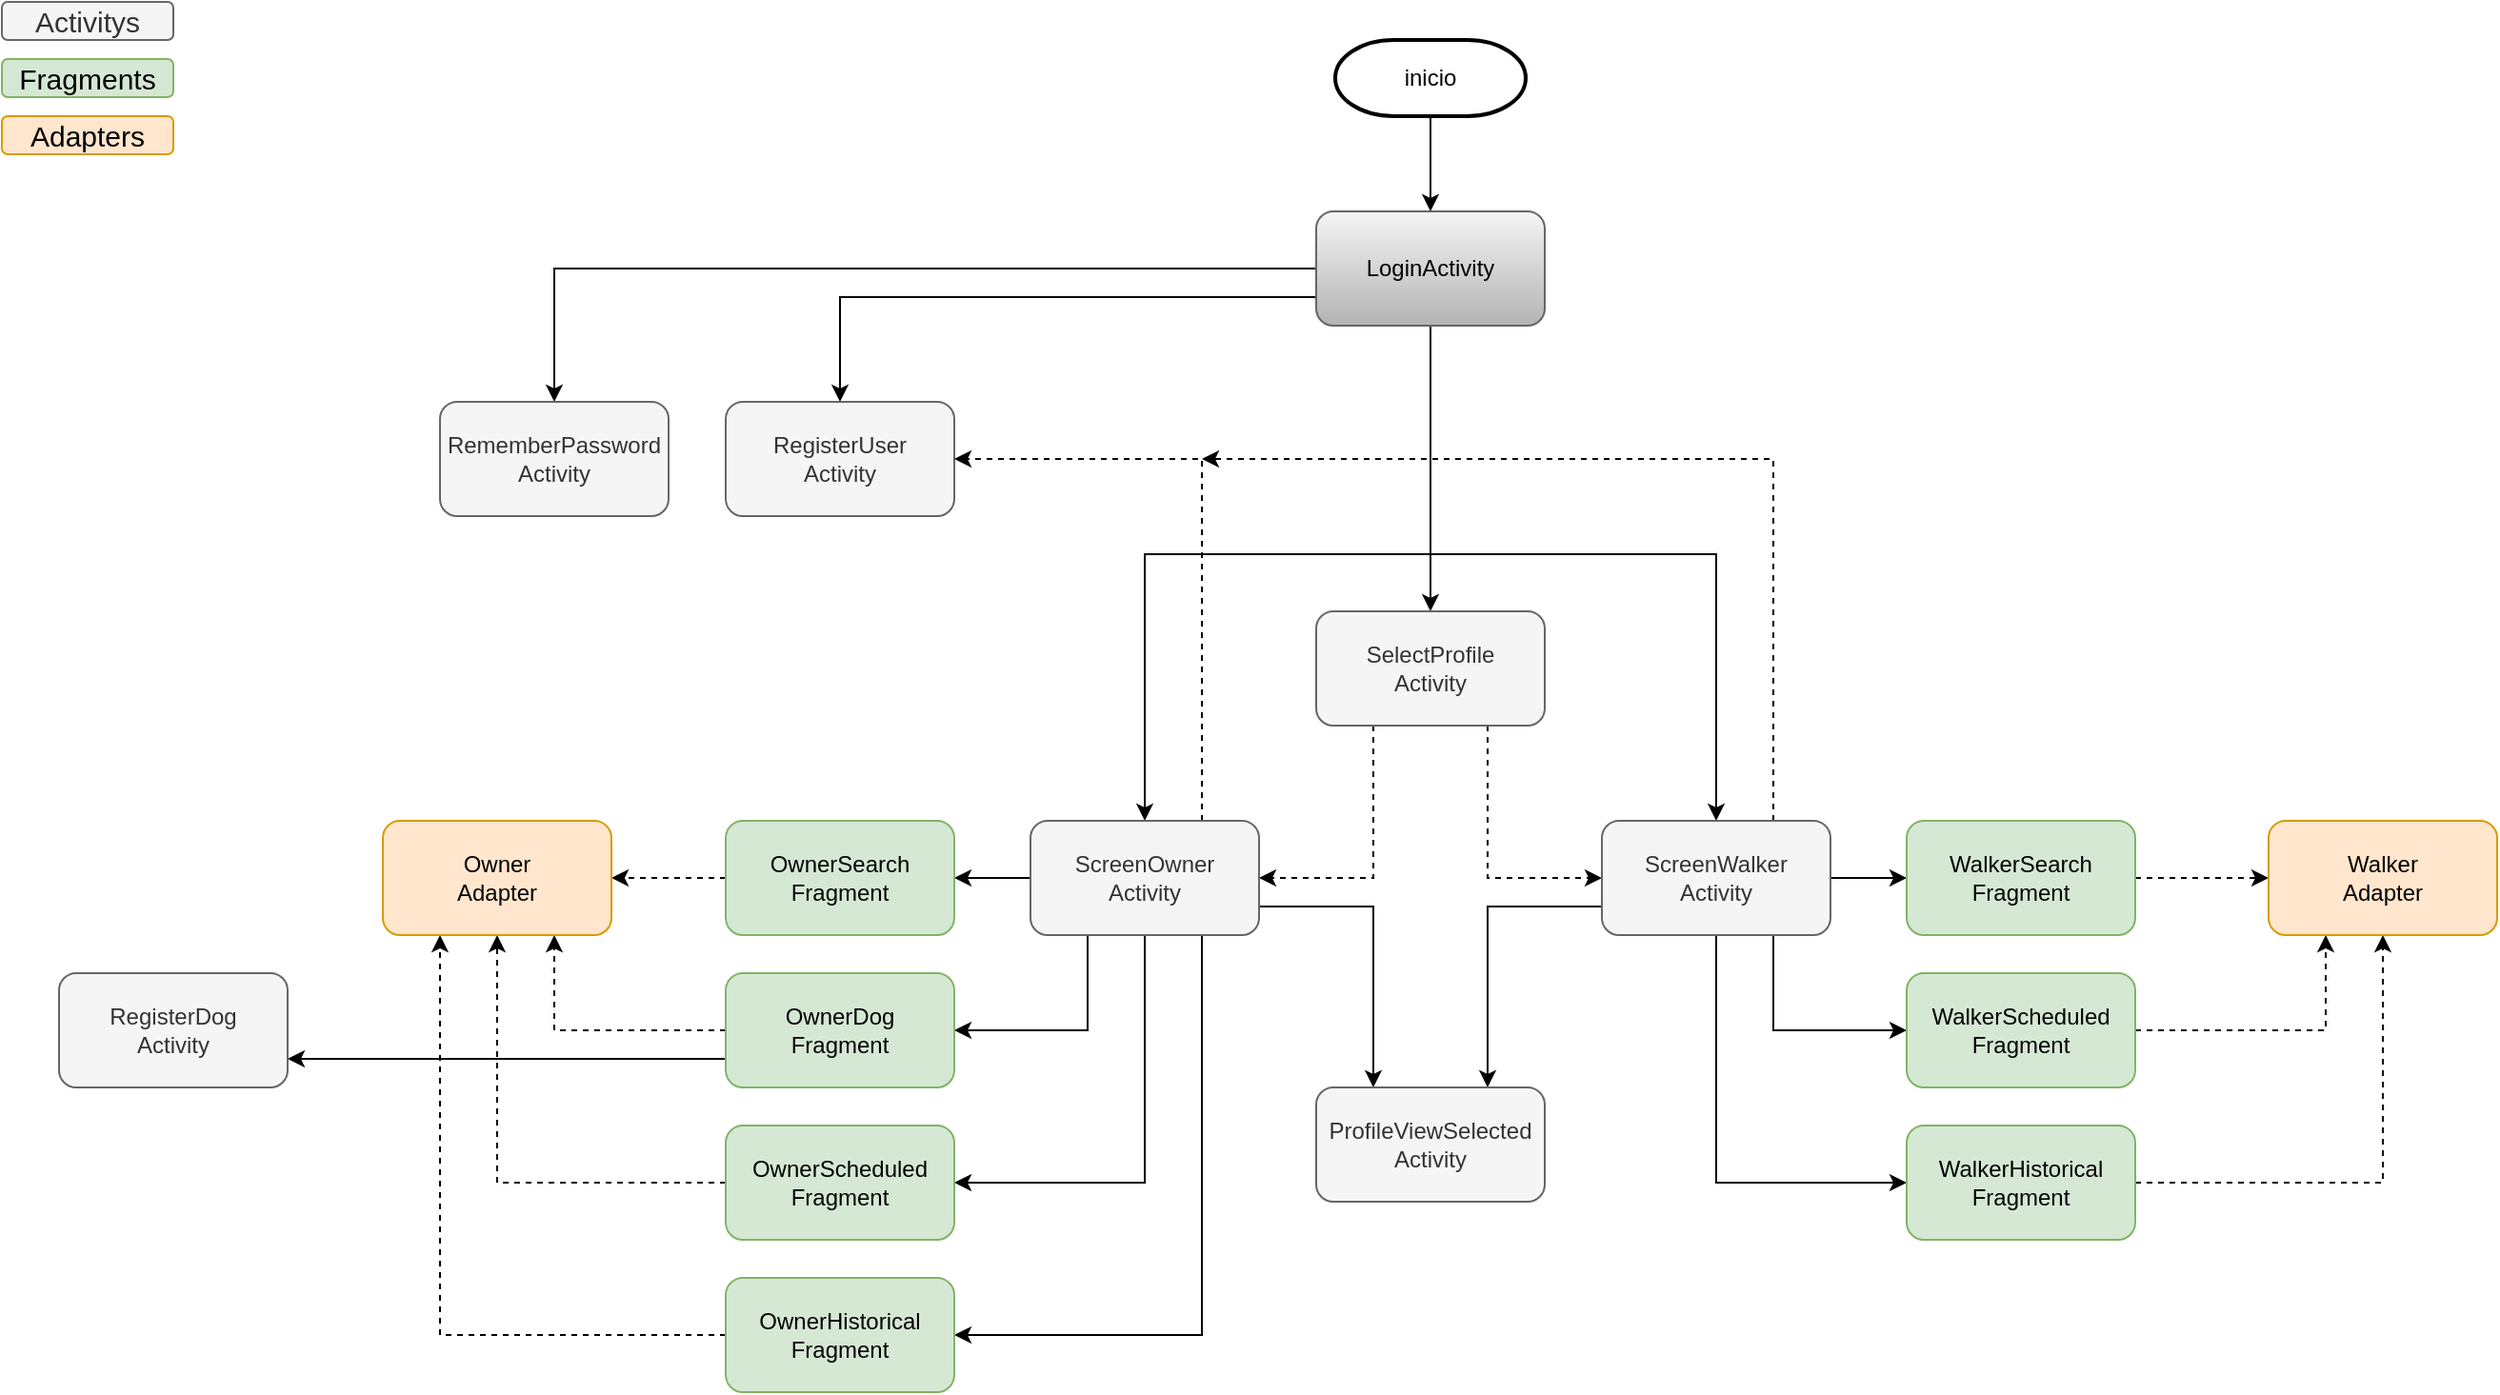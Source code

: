 <mxfile version="12.3.2" type="device" pages="1"><diagram id="b0nYP3biFLTtcejlDCwJ" name="Page-1"><mxGraphModel dx="1408" dy="808" grid="1" gridSize="10" guides="1" tooltips="1" connect="1" arrows="1" fold="1" page="1" pageScale="1" pageWidth="1169" pageHeight="827" math="0" shadow="0"><root><mxCell id="0"/><mxCell id="1" parent="0"/><mxCell id="Vo4Ah7ALjgRJ858K_zvz-4" style="edgeStyle=orthogonalEdgeStyle;rounded=0;orthogonalLoop=1;jettySize=auto;html=1;exitX=0;exitY=0.75;exitDx=0;exitDy=0;entryX=0.5;entryY=0;entryDx=0;entryDy=0;" edge="1" parent="1" source="Vo4Ah7ALjgRJ858K_zvz-1" target="Vo4Ah7ALjgRJ858K_zvz-2"><mxGeometry relative="1" as="geometry"/></mxCell><mxCell id="Vo4Ah7ALjgRJ858K_zvz-5" style="edgeStyle=orthogonalEdgeStyle;rounded=0;orthogonalLoop=1;jettySize=auto;html=1;exitX=0;exitY=0.5;exitDx=0;exitDy=0;entryX=0.5;entryY=0;entryDx=0;entryDy=0;" edge="1" parent="1" source="Vo4Ah7ALjgRJ858K_zvz-1" target="Vo4Ah7ALjgRJ858K_zvz-3"><mxGeometry relative="1" as="geometry"/></mxCell><mxCell id="Vo4Ah7ALjgRJ858K_zvz-13" style="edgeStyle=orthogonalEdgeStyle;rounded=0;orthogonalLoop=1;jettySize=auto;html=1;exitX=0.5;exitY=1;exitDx=0;exitDy=0;entryX=0.5;entryY=0;entryDx=0;entryDy=0;" edge="1" parent="1" source="Vo4Ah7ALjgRJ858K_zvz-1" target="Vo4Ah7ALjgRJ858K_zvz-10"><mxGeometry relative="1" as="geometry"/></mxCell><mxCell id="Vo4Ah7ALjgRJ858K_zvz-14" style="edgeStyle=orthogonalEdgeStyle;rounded=0;orthogonalLoop=1;jettySize=auto;html=1;exitX=0.5;exitY=1;exitDx=0;exitDy=0;entryX=0.5;entryY=0;entryDx=0;entryDy=0;" edge="1" parent="1" source="Vo4Ah7ALjgRJ858K_zvz-1" target="Vo4Ah7ALjgRJ858K_zvz-11"><mxGeometry relative="1" as="geometry"><Array as="points"><mxPoint x="770" y="320"/><mxPoint x="920" y="320"/></Array></mxGeometry></mxCell><mxCell id="Vo4Ah7ALjgRJ858K_zvz-15" style="edgeStyle=orthogonalEdgeStyle;rounded=0;orthogonalLoop=1;jettySize=auto;html=1;exitX=0.5;exitY=1;exitDx=0;exitDy=0;entryX=0.5;entryY=0;entryDx=0;entryDy=0;" edge="1" parent="1" source="Vo4Ah7ALjgRJ858K_zvz-1" target="Vo4Ah7ALjgRJ858K_zvz-12"><mxGeometry relative="1" as="geometry"><Array as="points"><mxPoint x="770" y="320"/><mxPoint x="620" y="320"/></Array></mxGeometry></mxCell><mxCell id="Vo4Ah7ALjgRJ858K_zvz-1" value="LoginActivity" style="rounded=1;whiteSpace=wrap;html=1;fillColor=#f5f5f5;strokeColor=#666666;gradientColor=#b3b3b3;" vertex="1" parent="1"><mxGeometry x="710" y="140" width="120" height="60" as="geometry"/></mxCell><mxCell id="Vo4Ah7ALjgRJ858K_zvz-2" value="RegisterUser&lt;br&gt;Activity" style="rounded=1;whiteSpace=wrap;html=1;fillColor=#f5f5f5;strokeColor=#666666;fontColor=#333333;" vertex="1" parent="1"><mxGeometry x="400" y="240" width="120" height="60" as="geometry"/></mxCell><mxCell id="Vo4Ah7ALjgRJ858K_zvz-3" value="RememberPassword&lt;br&gt;Activity" style="rounded=1;whiteSpace=wrap;html=1;fillColor=#f5f5f5;strokeColor=#666666;fontColor=#333333;" vertex="1" parent="1"><mxGeometry x="250" y="240" width="120" height="60" as="geometry"/></mxCell><mxCell id="Vo4Ah7ALjgRJ858K_zvz-8" style="edgeStyle=orthogonalEdgeStyle;rounded=0;orthogonalLoop=1;jettySize=auto;html=1;exitX=0.5;exitY=1;exitDx=0;exitDy=0;exitPerimeter=0;entryX=0.5;entryY=0;entryDx=0;entryDy=0;" edge="1" parent="1" source="Vo4Ah7ALjgRJ858K_zvz-7" target="Vo4Ah7ALjgRJ858K_zvz-1"><mxGeometry relative="1" as="geometry"/></mxCell><mxCell id="Vo4Ah7ALjgRJ858K_zvz-7" value="inicio" style="strokeWidth=2;html=1;shape=mxgraph.flowchart.terminator;whiteSpace=wrap;" vertex="1" parent="1"><mxGeometry x="720" y="50" width="100" height="40" as="geometry"/></mxCell><mxCell id="Vo4Ah7ALjgRJ858K_zvz-19" style="edgeStyle=orthogonalEdgeStyle;rounded=0;orthogonalLoop=1;jettySize=auto;html=1;exitX=0.25;exitY=1;exitDx=0;exitDy=0;entryX=1;entryY=0.5;entryDx=0;entryDy=0;dashed=1;" edge="1" parent="1" source="Vo4Ah7ALjgRJ858K_zvz-10" target="Vo4Ah7ALjgRJ858K_zvz-12"><mxGeometry relative="1" as="geometry"/></mxCell><mxCell id="Vo4Ah7ALjgRJ858K_zvz-20" style="edgeStyle=orthogonalEdgeStyle;rounded=0;orthogonalLoop=1;jettySize=auto;html=1;exitX=0.75;exitY=1;exitDx=0;exitDy=0;entryX=0;entryY=0.5;entryDx=0;entryDy=0;dashed=1;" edge="1" parent="1" source="Vo4Ah7ALjgRJ858K_zvz-10" target="Vo4Ah7ALjgRJ858K_zvz-11"><mxGeometry relative="1" as="geometry"/></mxCell><mxCell id="Vo4Ah7ALjgRJ858K_zvz-10" value="SelectProfile&lt;br&gt;Activity" style="rounded=1;whiteSpace=wrap;html=1;fillColor=#f5f5f5;strokeColor=#666666;fontColor=#333333;" vertex="1" parent="1"><mxGeometry x="710" y="350" width="120" height="60" as="geometry"/></mxCell><mxCell id="Vo4Ah7ALjgRJ858K_zvz-18" style="edgeStyle=orthogonalEdgeStyle;rounded=0;orthogonalLoop=1;jettySize=auto;html=1;exitX=0.75;exitY=0;exitDx=0;exitDy=0;dashed=1;" edge="1" parent="1" source="Vo4Ah7ALjgRJ858K_zvz-11"><mxGeometry relative="1" as="geometry"><mxPoint x="650" y="270" as="targetPoint"/><Array as="points"><mxPoint x="950" y="270"/></Array></mxGeometry></mxCell><mxCell id="Vo4Ah7ALjgRJ858K_zvz-32" style="edgeStyle=orthogonalEdgeStyle;rounded=0;orthogonalLoop=1;jettySize=auto;html=1;exitX=1;exitY=0.5;exitDx=0;exitDy=0;entryX=0;entryY=0.5;entryDx=0;entryDy=0;" edge="1" parent="1" source="Vo4Ah7ALjgRJ858K_zvz-11" target="Vo4Ah7ALjgRJ858K_zvz-31"><mxGeometry relative="1" as="geometry"/></mxCell><mxCell id="Vo4Ah7ALjgRJ858K_zvz-33" style="edgeStyle=orthogonalEdgeStyle;rounded=0;orthogonalLoop=1;jettySize=auto;html=1;exitX=0.75;exitY=1;exitDx=0;exitDy=0;entryX=0;entryY=0.5;entryDx=0;entryDy=0;" edge="1" parent="1" source="Vo4Ah7ALjgRJ858K_zvz-11" target="Vo4Ah7ALjgRJ858K_zvz-30"><mxGeometry relative="1" as="geometry"/></mxCell><mxCell id="Vo4Ah7ALjgRJ858K_zvz-34" style="edgeStyle=orthogonalEdgeStyle;rounded=0;orthogonalLoop=1;jettySize=auto;html=1;exitX=0.5;exitY=1;exitDx=0;exitDy=0;entryX=0;entryY=0.5;entryDx=0;entryDy=0;" edge="1" parent="1" source="Vo4Ah7ALjgRJ858K_zvz-11" target="Vo4Ah7ALjgRJ858K_zvz-29"><mxGeometry relative="1" as="geometry"/></mxCell><mxCell id="Vo4Ah7ALjgRJ858K_zvz-52" style="edgeStyle=orthogonalEdgeStyle;rounded=0;orthogonalLoop=1;jettySize=auto;html=1;exitX=0;exitY=0.75;exitDx=0;exitDy=0;entryX=0.75;entryY=0;entryDx=0;entryDy=0;" edge="1" parent="1" source="Vo4Ah7ALjgRJ858K_zvz-11" target="Vo4Ah7ALjgRJ858K_zvz-48"><mxGeometry relative="1" as="geometry"/></mxCell><mxCell id="Vo4Ah7ALjgRJ858K_zvz-11" value="ScreenWalker&lt;br&gt;Activity" style="rounded=1;whiteSpace=wrap;html=1;fillColor=#f5f5f5;strokeColor=#666666;fontColor=#333333;" vertex="1" parent="1"><mxGeometry x="860" y="460" width="120" height="60" as="geometry"/></mxCell><mxCell id="Vo4Ah7ALjgRJ858K_zvz-17" style="edgeStyle=orthogonalEdgeStyle;rounded=0;orthogonalLoop=1;jettySize=auto;html=1;exitX=0.75;exitY=0;exitDx=0;exitDy=0;entryX=1;entryY=0.5;entryDx=0;entryDy=0;dashed=1;" edge="1" parent="1" source="Vo4Ah7ALjgRJ858K_zvz-12" target="Vo4Ah7ALjgRJ858K_zvz-2"><mxGeometry relative="1" as="geometry"/></mxCell><mxCell id="Vo4Ah7ALjgRJ858K_zvz-22" value="" style="edgeStyle=orthogonalEdgeStyle;rounded=0;orthogonalLoop=1;jettySize=auto;html=1;" edge="1" parent="1" source="Vo4Ah7ALjgRJ858K_zvz-12" target="Vo4Ah7ALjgRJ858K_zvz-21"><mxGeometry relative="1" as="geometry"/></mxCell><mxCell id="Vo4Ah7ALjgRJ858K_zvz-24" value="" style="edgeStyle=orthogonalEdgeStyle;rounded=0;orthogonalLoop=1;jettySize=auto;html=1;entryX=1;entryY=0.5;entryDx=0;entryDy=0;exitX=0.25;exitY=1;exitDx=0;exitDy=0;" edge="1" parent="1" source="Vo4Ah7ALjgRJ858K_zvz-12" target="Vo4Ah7ALjgRJ858K_zvz-23"><mxGeometry relative="1" as="geometry"/></mxCell><mxCell id="Vo4Ah7ALjgRJ858K_zvz-35" style="edgeStyle=orthogonalEdgeStyle;rounded=0;orthogonalLoop=1;jettySize=auto;html=1;exitX=0.5;exitY=1;exitDx=0;exitDy=0;entryX=1;entryY=0.5;entryDx=0;entryDy=0;" edge="1" parent="1" source="Vo4Ah7ALjgRJ858K_zvz-12" target="Vo4Ah7ALjgRJ858K_zvz-25"><mxGeometry relative="1" as="geometry"/></mxCell><mxCell id="Vo4Ah7ALjgRJ858K_zvz-36" style="edgeStyle=orthogonalEdgeStyle;rounded=0;orthogonalLoop=1;jettySize=auto;html=1;exitX=0.75;exitY=1;exitDx=0;exitDy=0;entryX=1;entryY=0.5;entryDx=0;entryDy=0;" edge="1" parent="1" source="Vo4Ah7ALjgRJ858K_zvz-12" target="Vo4Ah7ALjgRJ858K_zvz-27"><mxGeometry relative="1" as="geometry"/></mxCell><mxCell id="Vo4Ah7ALjgRJ858K_zvz-50" style="edgeStyle=orthogonalEdgeStyle;rounded=0;orthogonalLoop=1;jettySize=auto;html=1;exitX=1;exitY=0.75;exitDx=0;exitDy=0;entryX=0.25;entryY=0;entryDx=0;entryDy=0;" edge="1" parent="1" source="Vo4Ah7ALjgRJ858K_zvz-12" target="Vo4Ah7ALjgRJ858K_zvz-48"><mxGeometry relative="1" as="geometry"/></mxCell><mxCell id="Vo4Ah7ALjgRJ858K_zvz-12" value="ScreenOwner&lt;br&gt;Activity" style="rounded=1;whiteSpace=wrap;html=1;fillColor=#f5f5f5;strokeColor=#666666;fontColor=#333333;" vertex="1" parent="1"><mxGeometry x="560" y="460" width="120" height="60" as="geometry"/></mxCell><mxCell id="Vo4Ah7ALjgRJ858K_zvz-40" style="edgeStyle=orthogonalEdgeStyle;rounded=0;orthogonalLoop=1;jettySize=auto;html=1;exitX=0;exitY=0.5;exitDx=0;exitDy=0;entryX=0.75;entryY=1;entryDx=0;entryDy=0;dashed=1;" edge="1" parent="1" source="Vo4Ah7ALjgRJ858K_zvz-23" target="Vo4Ah7ALjgRJ858K_zvz-37"><mxGeometry relative="1" as="geometry"/></mxCell><mxCell id="Vo4Ah7ALjgRJ858K_zvz-47" style="edgeStyle=orthogonalEdgeStyle;rounded=0;orthogonalLoop=1;jettySize=auto;html=1;exitX=0;exitY=0.75;exitDx=0;exitDy=0;entryX=1;entryY=0.75;entryDx=0;entryDy=0;" edge="1" parent="1" source="Vo4Ah7ALjgRJ858K_zvz-23" target="Vo4Ah7ALjgRJ858K_zvz-46"><mxGeometry relative="1" as="geometry"/></mxCell><mxCell id="Vo4Ah7ALjgRJ858K_zvz-23" value="OwnerDog&lt;br&gt;Fragment" style="rounded=1;whiteSpace=wrap;html=1;fillColor=#d5e8d4;strokeColor=#82b366;" vertex="1" parent="1"><mxGeometry x="400" y="540" width="120" height="60" as="geometry"/></mxCell><mxCell id="Vo4Ah7ALjgRJ858K_zvz-41" style="edgeStyle=orthogonalEdgeStyle;rounded=0;orthogonalLoop=1;jettySize=auto;html=1;exitX=0;exitY=0.5;exitDx=0;exitDy=0;entryX=0.5;entryY=1;entryDx=0;entryDy=0;dashed=1;" edge="1" parent="1" source="Vo4Ah7ALjgRJ858K_zvz-25" target="Vo4Ah7ALjgRJ858K_zvz-37"><mxGeometry relative="1" as="geometry"/></mxCell><mxCell id="Vo4Ah7ALjgRJ858K_zvz-25" value="OwnerScheduled&lt;br&gt;Fragment" style="rounded=1;whiteSpace=wrap;html=1;fillColor=#d5e8d4;strokeColor=#82b366;" vertex="1" parent="1"><mxGeometry x="400" y="620" width="120" height="60" as="geometry"/></mxCell><mxCell id="Vo4Ah7ALjgRJ858K_zvz-42" style="edgeStyle=orthogonalEdgeStyle;rounded=0;orthogonalLoop=1;jettySize=auto;html=1;exitX=0;exitY=0.5;exitDx=0;exitDy=0;entryX=0.25;entryY=1;entryDx=0;entryDy=0;dashed=1;" edge="1" parent="1" source="Vo4Ah7ALjgRJ858K_zvz-27" target="Vo4Ah7ALjgRJ858K_zvz-37"><mxGeometry relative="1" as="geometry"/></mxCell><mxCell id="Vo4Ah7ALjgRJ858K_zvz-27" value="OwnerHistorical&lt;br&gt;Fragment" style="rounded=1;whiteSpace=wrap;html=1;fillColor=#d5e8d4;strokeColor=#82b366;" vertex="1" parent="1"><mxGeometry x="400" y="700" width="120" height="60" as="geometry"/></mxCell><mxCell id="Vo4Ah7ALjgRJ858K_zvz-39" style="edgeStyle=orthogonalEdgeStyle;rounded=0;orthogonalLoop=1;jettySize=auto;html=1;exitX=0;exitY=0.5;exitDx=0;exitDy=0;entryX=1;entryY=0.5;entryDx=0;entryDy=0;dashed=1;" edge="1" parent="1" source="Vo4Ah7ALjgRJ858K_zvz-21" target="Vo4Ah7ALjgRJ858K_zvz-37"><mxGeometry relative="1" as="geometry"/></mxCell><mxCell id="Vo4Ah7ALjgRJ858K_zvz-21" value="OwnerSearch&lt;br&gt;Fragment" style="rounded=1;whiteSpace=wrap;html=1;fillColor=#d5e8d4;strokeColor=#82b366;" vertex="1" parent="1"><mxGeometry x="400" y="460" width="120" height="60" as="geometry"/></mxCell><mxCell id="Vo4Ah7ALjgRJ858K_zvz-45" style="edgeStyle=orthogonalEdgeStyle;rounded=0;orthogonalLoop=1;jettySize=auto;html=1;exitX=1;exitY=0.5;exitDx=0;exitDy=0;entryX=0.5;entryY=1;entryDx=0;entryDy=0;dashed=1;" edge="1" parent="1" source="Vo4Ah7ALjgRJ858K_zvz-29" target="Vo4Ah7ALjgRJ858K_zvz-38"><mxGeometry relative="1" as="geometry"/></mxCell><mxCell id="Vo4Ah7ALjgRJ858K_zvz-29" value="WalkerHistorical&lt;br&gt;Fragment" style="rounded=1;whiteSpace=wrap;html=1;fillColor=#d5e8d4;strokeColor=#82b366;" vertex="1" parent="1"><mxGeometry x="1020" y="620" width="120" height="60" as="geometry"/></mxCell><mxCell id="Vo4Ah7ALjgRJ858K_zvz-44" style="edgeStyle=orthogonalEdgeStyle;rounded=0;orthogonalLoop=1;jettySize=auto;html=1;exitX=1;exitY=0.5;exitDx=0;exitDy=0;entryX=0.25;entryY=1;entryDx=0;entryDy=0;dashed=1;" edge="1" parent="1" source="Vo4Ah7ALjgRJ858K_zvz-30" target="Vo4Ah7ALjgRJ858K_zvz-38"><mxGeometry relative="1" as="geometry"/></mxCell><mxCell id="Vo4Ah7ALjgRJ858K_zvz-30" value="WalkerScheduled&lt;br&gt;Fragment" style="rounded=1;whiteSpace=wrap;html=1;fillColor=#d5e8d4;strokeColor=#82b366;" vertex="1" parent="1"><mxGeometry x="1020" y="540" width="120" height="60" as="geometry"/></mxCell><mxCell id="Vo4Ah7ALjgRJ858K_zvz-43" style="edgeStyle=orthogonalEdgeStyle;rounded=0;orthogonalLoop=1;jettySize=auto;html=1;exitX=1;exitY=0.5;exitDx=0;exitDy=0;entryX=0;entryY=0.5;entryDx=0;entryDy=0;dashed=1;" edge="1" parent="1" source="Vo4Ah7ALjgRJ858K_zvz-31" target="Vo4Ah7ALjgRJ858K_zvz-38"><mxGeometry relative="1" as="geometry"/></mxCell><mxCell id="Vo4Ah7ALjgRJ858K_zvz-31" value="WalkerSearch&lt;br&gt;Fragment" style="rounded=1;whiteSpace=wrap;html=1;fillColor=#d5e8d4;strokeColor=#82b366;" vertex="1" parent="1"><mxGeometry x="1020" y="460" width="120" height="60" as="geometry"/></mxCell><mxCell id="Vo4Ah7ALjgRJ858K_zvz-37" value="Owner&lt;br&gt;Adapter" style="rounded=1;whiteSpace=wrap;html=1;fillColor=#ffe6cc;strokeColor=#d79b00;" vertex="1" parent="1"><mxGeometry x="220" y="460" width="120" height="60" as="geometry"/></mxCell><mxCell id="Vo4Ah7ALjgRJ858K_zvz-38" value="Walker&lt;br&gt;Adapter" style="rounded=1;whiteSpace=wrap;html=1;fillColor=#ffe6cc;strokeColor=#d79b00;" vertex="1" parent="1"><mxGeometry x="1210" y="460" width="120" height="60" as="geometry"/></mxCell><mxCell id="Vo4Ah7ALjgRJ858K_zvz-46" value="RegisterDog&lt;br&gt;Activity" style="rounded=1;whiteSpace=wrap;html=1;fillColor=#f5f5f5;strokeColor=#666666;fontColor=#333333;" vertex="1" parent="1"><mxGeometry x="50" y="540" width="120" height="60" as="geometry"/></mxCell><mxCell id="Vo4Ah7ALjgRJ858K_zvz-48" value="ProfileViewSelected&lt;br&gt;Activity" style="rounded=1;whiteSpace=wrap;html=1;fillColor=#f5f5f5;strokeColor=#666666;fontColor=#333333;" vertex="1" parent="1"><mxGeometry x="710" y="600" width="120" height="60" as="geometry"/></mxCell><mxCell id="Vo4Ah7ALjgRJ858K_zvz-53" value="Activitys" style="rounded=1;whiteSpace=wrap;html=1;fillColor=#f5f5f5;strokeColor=#666666;fontColor=#333333;fontSize=15;" vertex="1" parent="1"><mxGeometry x="20" y="30" width="90" height="20" as="geometry"/></mxCell><mxCell id="Vo4Ah7ALjgRJ858K_zvz-54" value="Fragments" style="rounded=1;whiteSpace=wrap;html=1;fillColor=#d5e8d4;strokeColor=#82b366;fontSize=15;" vertex="1" parent="1"><mxGeometry x="20" y="60" width="90" height="20" as="geometry"/></mxCell><mxCell id="Vo4Ah7ALjgRJ858K_zvz-55" value="Adapters" style="rounded=1;whiteSpace=wrap;html=1;fillColor=#ffe6cc;strokeColor=#d79b00;fontSize=15;" vertex="1" parent="1"><mxGeometry x="20" y="90" width="90" height="20" as="geometry"/></mxCell></root></mxGraphModel></diagram></mxfile>